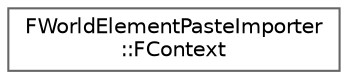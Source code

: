 digraph "Graphical Class Hierarchy"
{
 // INTERACTIVE_SVG=YES
 // LATEX_PDF_SIZE
  bgcolor="transparent";
  edge [fontname=Helvetica,fontsize=10,labelfontname=Helvetica,labelfontsize=10];
  node [fontname=Helvetica,fontsize=10,shape=box,height=0.2,width=0.4];
  rankdir="LR";
  Node0 [id="Node000000",label="FWorldElementPasteImporter\l::FContext",height=0.2,width=0.4,color="grey40", fillcolor="white", style="filled",URL="$d4/d68/structFWorldElementPasteImporter_1_1FContext.html",tooltip=" "];
}
